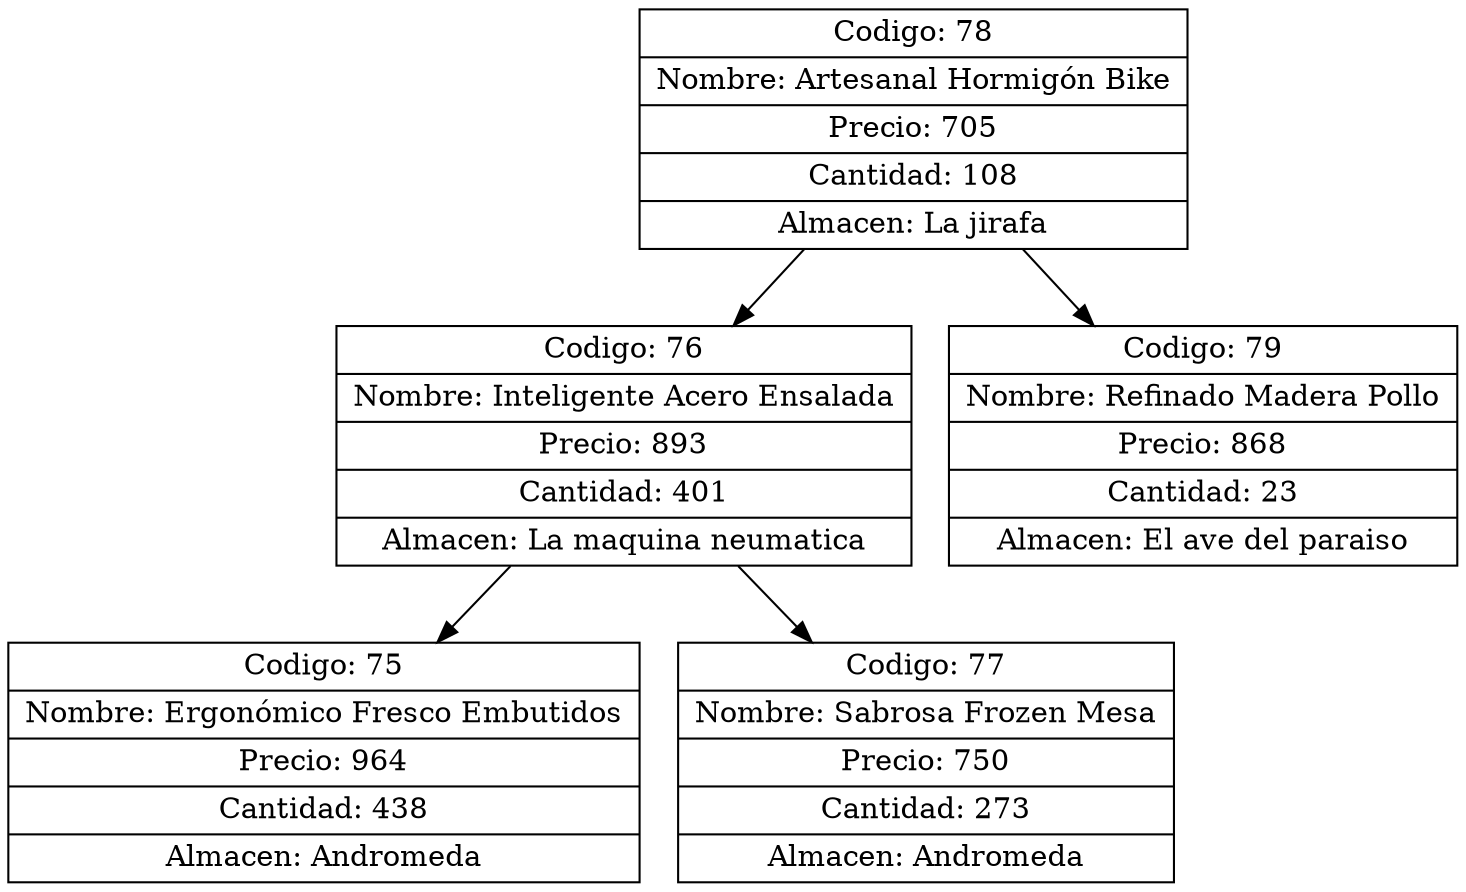 digraph G{
node[shape="box" shape="record"]
nodo78[label="{ Codigo: 78 | Nombre: Artesanal Hormigón Bike | Precio: 705 | Cantidad: 108 | Almacen: La jirafa}"];
nodo76[label="{ Codigo: 76 | Nombre: Inteligente Acero Ensalada | Precio: 893 | Cantidad: 401 | Almacen: La maquina neumatica}"];
nodo75[label="{ Codigo: 75 | Nombre: Ergonómico Fresco Embutidos | Precio: 964 | Cantidad: 438 | Almacen: Andromeda}"];
nodo76->nodo75;
nodo77[label="{ Codigo: 77 | Nombre: Sabrosa Frozen Mesa | Precio: 750 | Cantidad: 273 | Almacen: Andromeda}"];
nodo76->nodo77;
nodo78->nodo76;
nodo79[label="{ Codigo: 79 | Nombre: Refinado Madera Pollo | Precio: 868 | Cantidad: 23 | Almacen: El ave del paraiso}"];
nodo78->nodo79;
}
